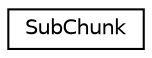 digraph "Graphical Class Hierarchy"
{
  edge [fontname="Helvetica",fontsize="10",labelfontname="Helvetica",labelfontsize="10"];
  node [fontname="Helvetica",fontsize="10",shape=record];
  rankdir="LR";
  Node0 [label="SubChunk",height=0.2,width=0.4,color="black", fillcolor="white", style="filled",URL="$dc/d2c/structSubChunk.html"];
}
